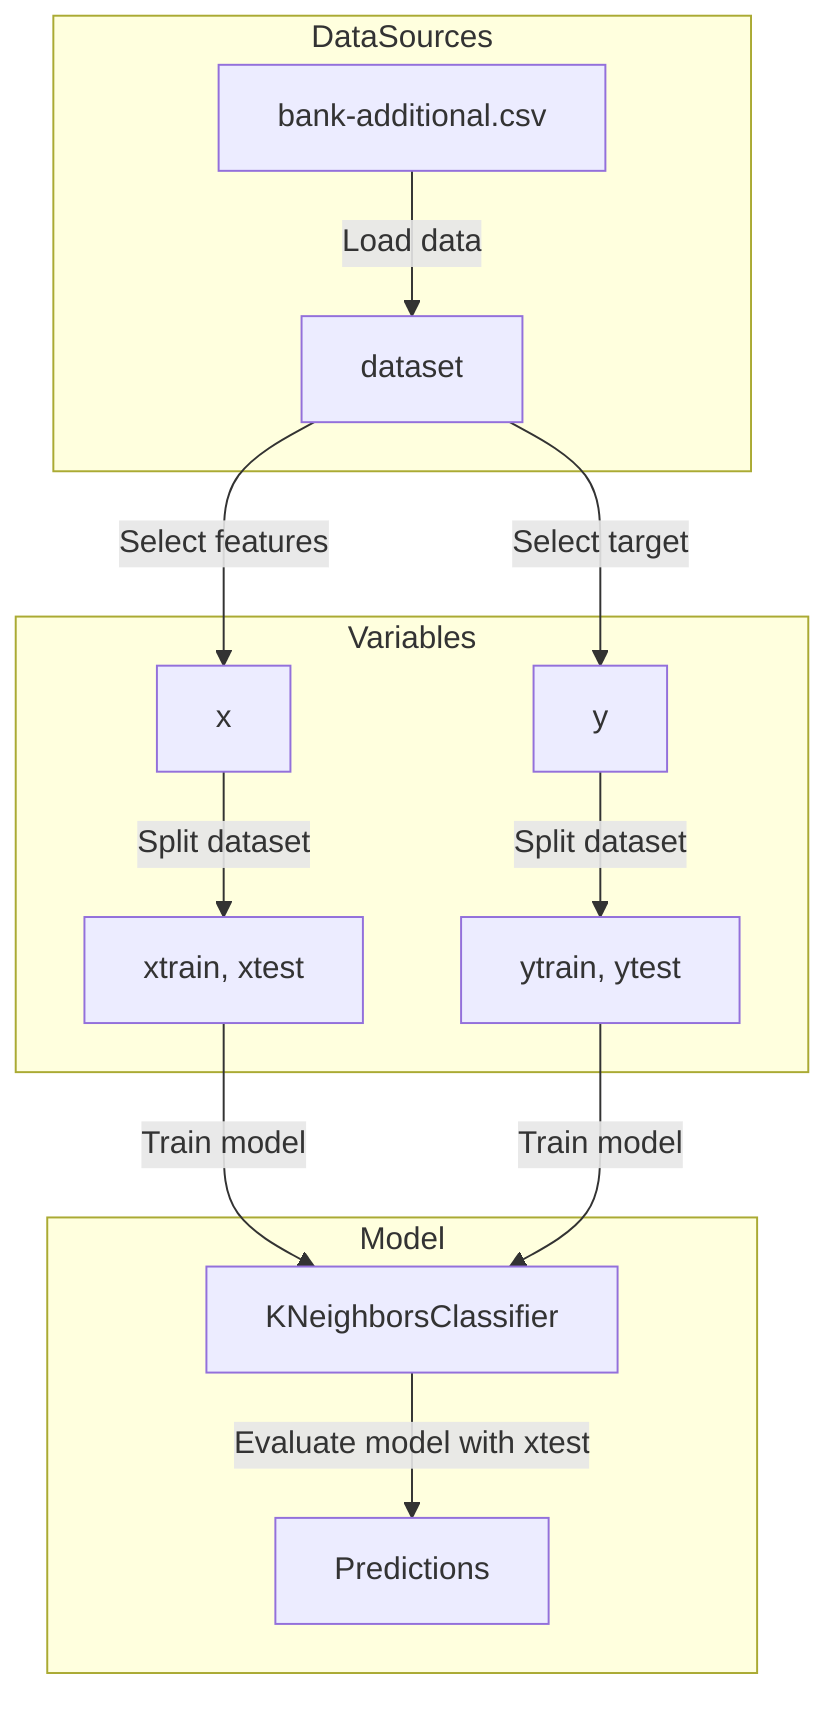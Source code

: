 flowchart TD
    subgraph DataSources
        A["bank-additional.csv"] --> |"Load data"| B["dataset"]
    end
    
    subgraph Variables
        B --> |"Select features"| C["x"]
        B --> |"Select target"| D["y"]
    
        C --> |"Split dataset"| E["xtrain, xtest"]
        D --> |"Split dataset"| F["ytrain, ytest"]
    end
    
    subgraph Model
        G["KNeighborsClassifier"]
        E --> |"Train model"| G
        F --> |"Train model"| G
        G --> |"Evaluate model with xtest"| H["Predictions"]
    end
    
    %% Comments
    %% A: Node representing the source CSV file containing the dataset.
    %% B: Node representing the DataFrame obtained after loading the CSV file.
    %% C: Node representing the features used for the KNN.
    %% D: Node representing the target variable for prediction.
    %% E & F: Representing the split datasets for training and testing.
    %% G: The machine learning model, KNeighborsClassifier, used for creating predictions.
    %% H: Node representing the evaluation results of the model predictions.